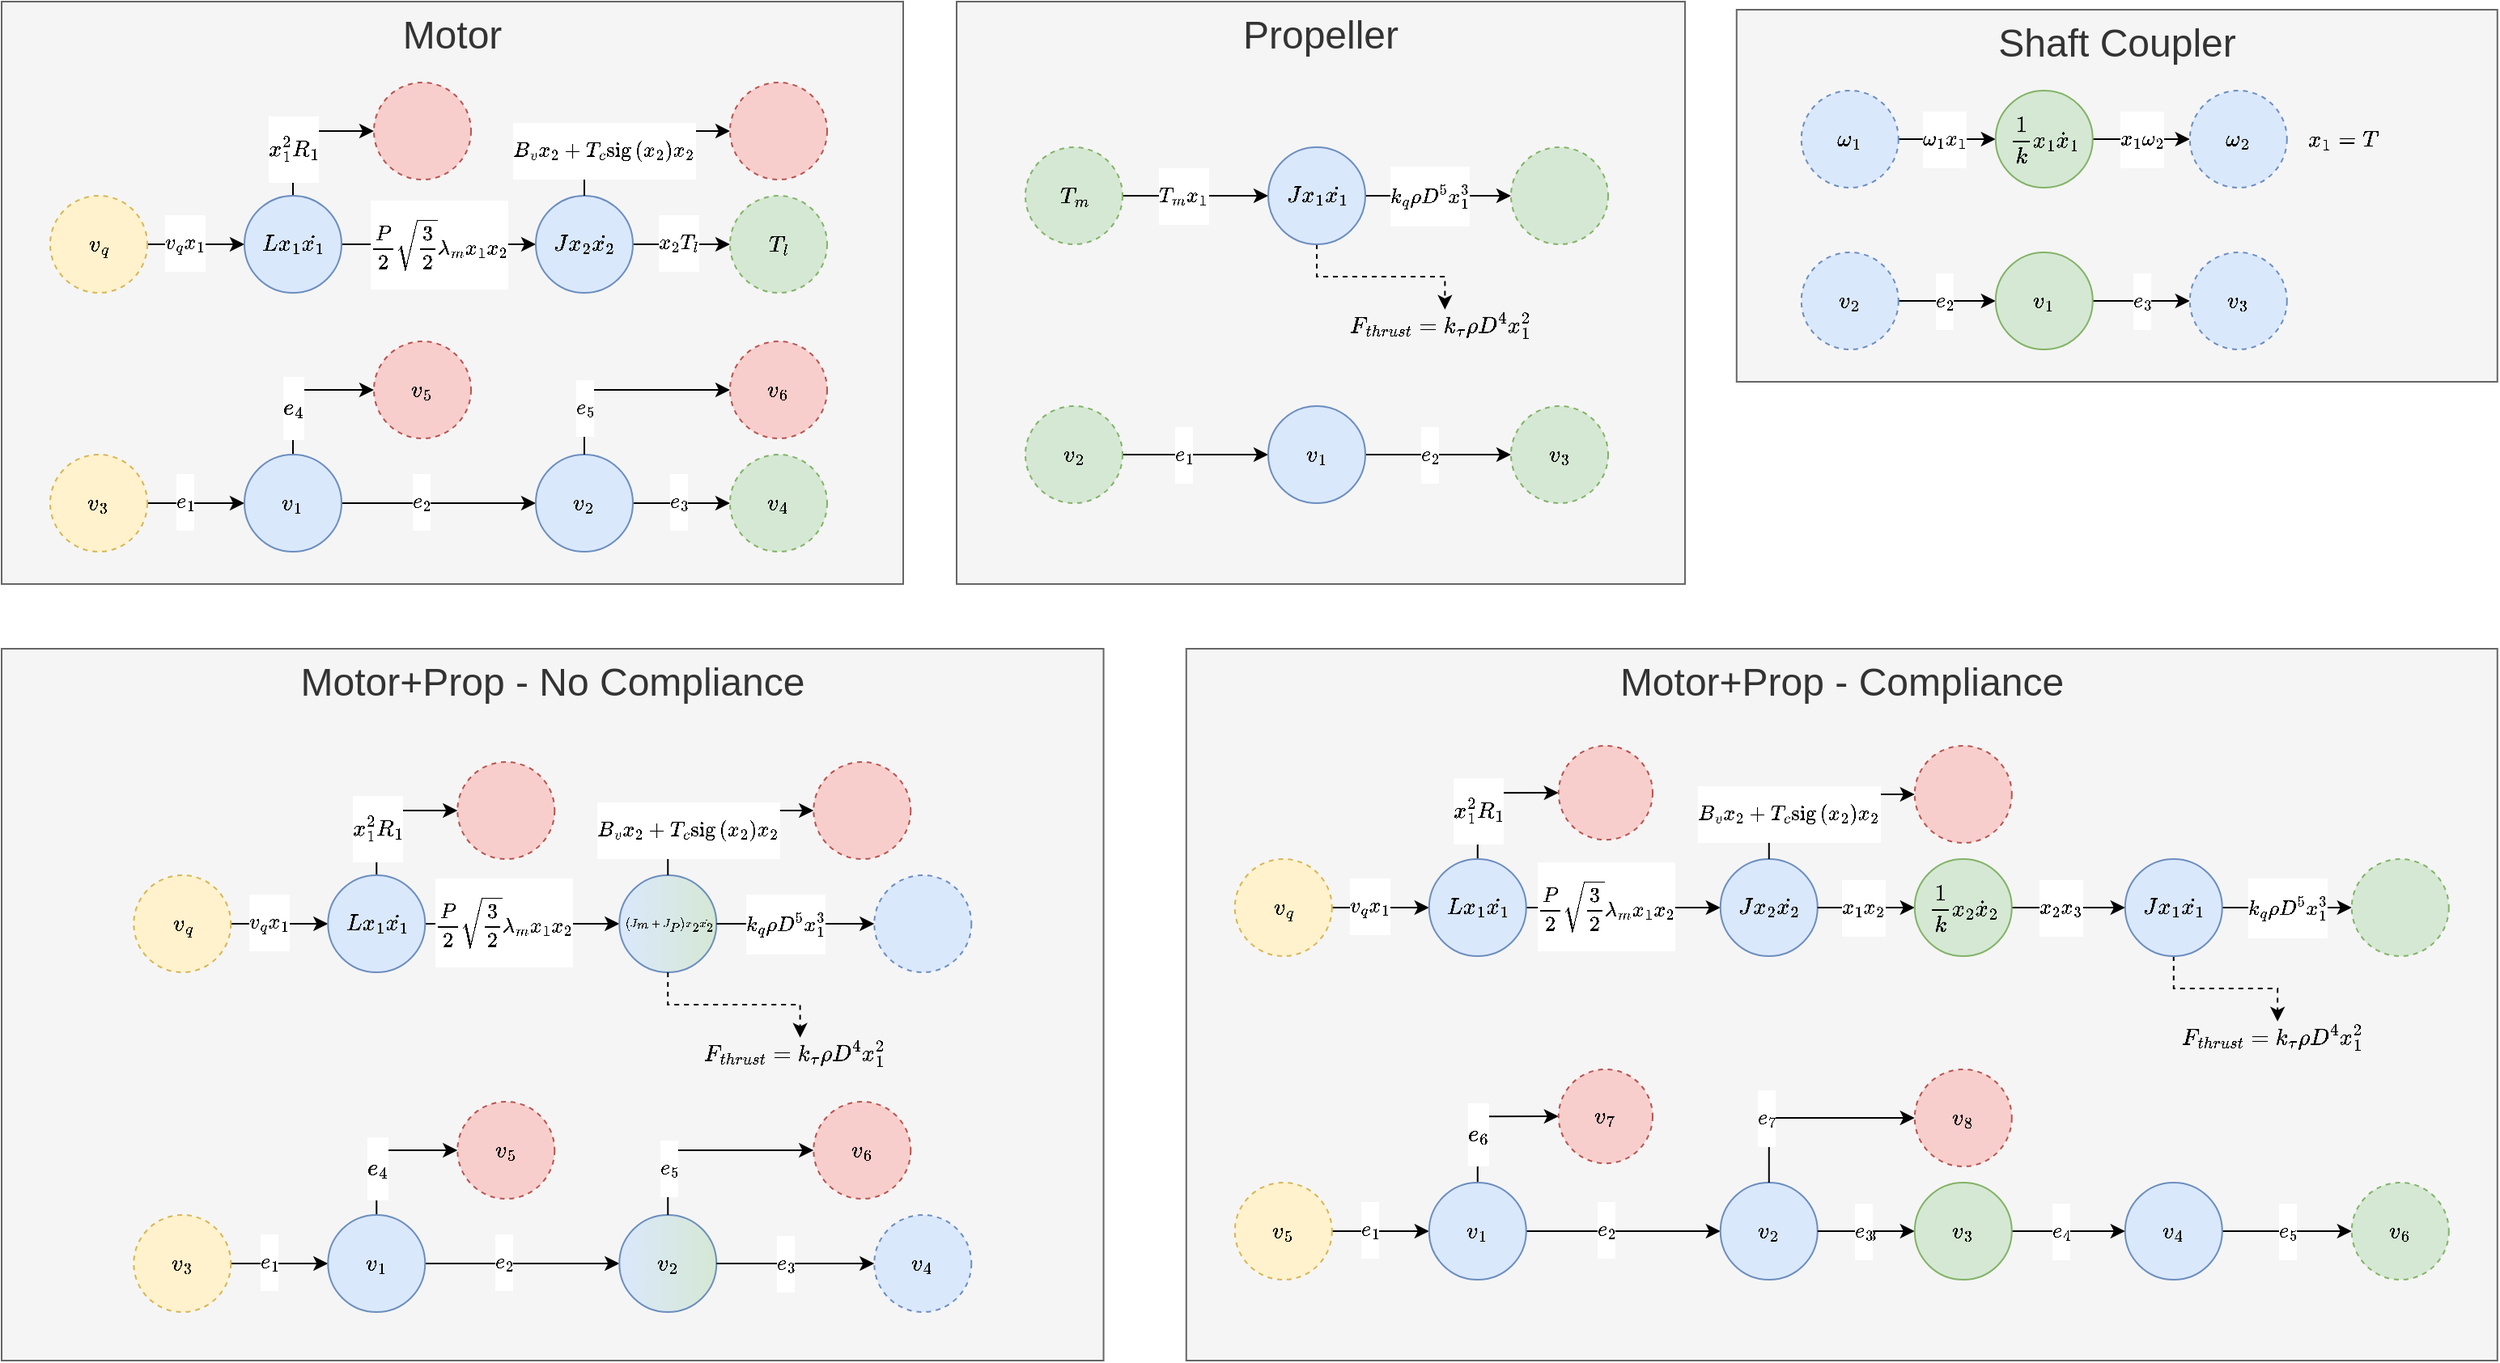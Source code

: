 <mxfile version="13.7.9" type="device"><diagram id="qkD1Uyv4oJS3TJNYdxAf" name="Page-1"><mxGraphModel dx="848" dy="696" grid="1" gridSize="10" guides="1" tooltips="1" connect="1" arrows="1" fold="1" page="1" pageScale="1" pageWidth="850" pageHeight="1100" math="1" shadow="0"><root><mxCell id="0"/><mxCell id="1" parent="0"/><mxCell id="jCihB9xkmoYxDNs4VM-m-74" value="&lt;font style=&quot;font-size: 24px&quot;&gt;Motor+Prop - No Compliance&lt;/font&gt;" style="rounded=0;whiteSpace=wrap;html=1;fontSize=6;fillColor=#f5f5f5;strokeColor=#666666;fontColor=#333333;labelPosition=center;verticalLabelPosition=middle;align=center;verticalAlign=top;" parent="1" vertex="1"><mxGeometry x="50" y="440" width="680.78" height="440" as="geometry"/></mxCell><mxCell id="jCihB9xkmoYxDNs4VM-m-71" value="&lt;font style=&quot;font-size: 24px&quot;&gt;Propeller&lt;/font&gt;" style="rounded=0;whiteSpace=wrap;html=1;fontSize=6;fillColor=#f5f5f5;strokeColor=#666666;fontColor=#333333;labelPosition=center;verticalLabelPosition=middle;align=center;verticalAlign=top;" parent="1" vertex="1"><mxGeometry x="640" y="40" width="450" height="360" as="geometry"/></mxCell><mxCell id="jCihB9xkmoYxDNs4VM-m-66" value="&lt;font style=&quot;font-size: 24px&quot;&gt;Motor&lt;/font&gt;" style="rounded=0;whiteSpace=wrap;html=1;fontSize=6;fillColor=#f5f5f5;strokeColor=#666666;fontColor=#333333;labelPosition=center;verticalLabelPosition=middle;align=center;verticalAlign=top;" parent="1" vertex="1"><mxGeometry x="50" y="40" width="557" height="360" as="geometry"/></mxCell><mxCell id="KrP2umfjc1I0FBW_F1Zc-14" style="edgeStyle=orthogonalEdgeStyle;rounded=0;orthogonalLoop=1;jettySize=auto;html=1;exitX=1;exitY=0.5;exitDx=0;exitDy=0;entryX=0;entryY=0.5;entryDx=0;entryDy=0;labelBackgroundColor=none;" parent="1" source="KrP2umfjc1I0FBW_F1Zc-1" target="KrP2umfjc1I0FBW_F1Zc-2" edge="1"><mxGeometry relative="1" as="geometry"/></mxCell><mxCell id="KrP2umfjc1I0FBW_F1Zc-20" value="$$v_qx_1$$" style="edgeLabel;html=1;align=center;verticalAlign=middle;resizable=0;points=[];" parent="KrP2umfjc1I0FBW_F1Zc-14" vertex="1" connectable="0"><mxGeometry x="-0.233" y="1" relative="1" as="geometry"><mxPoint as="offset"/></mxGeometry></mxCell><mxCell id="KrP2umfjc1I0FBW_F1Zc-1" value="$$v_q$$" style="ellipse;whiteSpace=wrap;html=1;aspect=fixed;dashed=1;fillColor=#fff2cc;strokeColor=#d6b656;" parent="1" vertex="1"><mxGeometry x="80" y="160" width="60" height="60" as="geometry"/></mxCell><mxCell id="KrP2umfjc1I0FBW_F1Zc-4" style="edgeStyle=orthogonalEdgeStyle;rounded=0;orthogonalLoop=1;jettySize=auto;html=1;exitX=0.5;exitY=0;exitDx=0;exitDy=0;entryX=0;entryY=0.5;entryDx=0;entryDy=0;labelPosition=center;verticalLabelPosition=middle;align=center;verticalAlign=middle;labelBackgroundColor=none;" parent="1" source="KrP2umfjc1I0FBW_F1Zc-2" target="KrP2umfjc1I0FBW_F1Zc-3" edge="1"><mxGeometry relative="1" as="geometry"/></mxCell><mxCell id="KrP2umfjc1I0FBW_F1Zc-5" value="&lt;span style=&quot;font-size: 12px ; background-color: rgb(248 , 249 , 250)&quot;&gt;$$x_1^2R_1$$&lt;/span&gt;" style="edgeLabel;html=1;align=center;verticalAlign=middle;resizable=0;points=[];" parent="KrP2umfjc1I0FBW_F1Zc-4" vertex="1" connectable="0"><mxGeometry x="-0.231" y="1" relative="1" as="geometry"><mxPoint x="1" y="5" as="offset"/></mxGeometry></mxCell><mxCell id="KrP2umfjc1I0FBW_F1Zc-15" style="edgeStyle=orthogonalEdgeStyle;rounded=0;orthogonalLoop=1;jettySize=auto;html=1;exitX=1;exitY=0.5;exitDx=0;exitDy=0;entryX=0;entryY=0.5;entryDx=0;entryDy=0;labelBackgroundColor=none;" parent="1" source="KrP2umfjc1I0FBW_F1Zc-2" target="KrP2umfjc1I0FBW_F1Zc-6" edge="1"><mxGeometry relative="1" as="geometry"/></mxCell><mxCell id="KrP2umfjc1I0FBW_F1Zc-21" value="$$\frac{P}{2}\sqrt{\frac{3}{2}}\lambda_mx_1x_2$$" style="edgeLabel;html=1;align=center;verticalAlign=middle;resizable=0;points=[];" parent="KrP2umfjc1I0FBW_F1Zc-15" vertex="1" connectable="0"><mxGeometry x="-0.195" y="1" relative="1" as="geometry"><mxPoint x="11.67" y="1" as="offset"/></mxGeometry></mxCell><mxCell id="KrP2umfjc1I0FBW_F1Zc-2" value="$$Lx_1\dot{x_1}$$" style="ellipse;whiteSpace=wrap;html=1;aspect=fixed;fillColor=#dae8fc;strokeColor=#6c8ebf;" parent="1" vertex="1"><mxGeometry x="200" y="160" width="60" height="60" as="geometry"/></mxCell><mxCell id="KrP2umfjc1I0FBW_F1Zc-3" value="" style="ellipse;whiteSpace=wrap;html=1;aspect=fixed;dashed=1;fillColor=#f8cecc;strokeColor=#b85450;" parent="1" vertex="1"><mxGeometry x="280" y="90" width="60" height="60" as="geometry"/></mxCell><mxCell id="_fSLWIzBRhAzMQqpj38E-3" style="edgeStyle=orthogonalEdgeStyle;rounded=0;orthogonalLoop=1;jettySize=auto;html=1;exitX=1;exitY=0.5;exitDx=0;exitDy=0;entryX=0;entryY=0.5;entryDx=0;entryDy=0;" parent="1" source="KrP2umfjc1I0FBW_F1Zc-6" target="_fSLWIzBRhAzMQqpj38E-2" edge="1"><mxGeometry relative="1" as="geometry"><Array as="points"><mxPoint x="490" y="190"/><mxPoint x="490" y="190"/></Array></mxGeometry></mxCell><mxCell id="_fSLWIzBRhAzMQqpj38E-5" value="$$x_2T_l$$" style="edgeLabel;html=1;align=center;verticalAlign=middle;resizable=0;points=[];" parent="_fSLWIzBRhAzMQqpj38E-3" vertex="1" connectable="0"><mxGeometry x="-0.063" y="1" relative="1" as="geometry"><mxPoint as="offset"/></mxGeometry></mxCell><mxCell id="KrP2umfjc1I0FBW_F1Zc-6" value="$$Jx_2\dot{x_2}$$" style="ellipse;whiteSpace=wrap;html=1;aspect=fixed;fillColor=#dae8fc;strokeColor=#6c8ebf;" parent="1" vertex="1"><mxGeometry x="380" y="160" width="60" height="60" as="geometry"/></mxCell><mxCell id="KrP2umfjc1I0FBW_F1Zc-11" style="edgeStyle=orthogonalEdgeStyle;rounded=0;orthogonalLoop=1;jettySize=auto;html=1;exitX=0.5;exitY=0;exitDx=0;exitDy=0;entryX=0;entryY=0.5;entryDx=0;entryDy=0;labelBackgroundColor=none;" parent="1" source="KrP2umfjc1I0FBW_F1Zc-6" target="KrP2umfjc1I0FBW_F1Zc-10" edge="1"><mxGeometry relative="1" as="geometry"><mxPoint x="710" y="160" as="sourcePoint"/></mxGeometry></mxCell><mxCell id="_fSLWIzBRhAzMQqpj38E-1" value="$$B_vx_2+T_c\text{sig}\left({x_2}\right)x_2$$" style="edgeLabel;html=1;align=center;verticalAlign=middle;resizable=0;points=[];" parent="KrP2umfjc1I0FBW_F1Zc-11" vertex="1" connectable="0"><mxGeometry x="-0.559" y="-12" relative="1" as="geometry"><mxPoint as="offset"/></mxGeometry></mxCell><mxCell id="KrP2umfjc1I0FBW_F1Zc-10" value="" style="ellipse;whiteSpace=wrap;html=1;aspect=fixed;dashed=1;fillColor=#f8cecc;strokeColor=#b85450;" parent="1" vertex="1"><mxGeometry x="500" y="90" width="60" height="60" as="geometry"/></mxCell><mxCell id="_fSLWIzBRhAzMQqpj38E-2" value="$$T_l$$" style="ellipse;whiteSpace=wrap;html=1;aspect=fixed;dashed=1;fillColor=#d5e8d4;strokeColor=#82b366;" parent="1" vertex="1"><mxGeometry x="500" y="160" width="60" height="60" as="geometry"/></mxCell><mxCell id="s9NbE0hBtev_F8HX36Qj-1" style="edgeStyle=orthogonalEdgeStyle;rounded=0;orthogonalLoop=1;jettySize=auto;html=1;exitX=1;exitY=0.5;exitDx=0;exitDy=0;entryX=0;entryY=0.5;entryDx=0;entryDy=0;labelBackgroundColor=none;" parent="1" source="s9NbE0hBtev_F8HX36Qj-3" target="s9NbE0hBtev_F8HX36Qj-8" edge="1"><mxGeometry relative="1" as="geometry"/></mxCell><mxCell id="s9NbE0hBtev_F8HX36Qj-2" value="$$e_1$$" style="edgeLabel;html=1;align=center;verticalAlign=middle;resizable=0;points=[];" parent="s9NbE0hBtev_F8HX36Qj-1" vertex="1" connectable="0"><mxGeometry x="-0.233" y="1" relative="1" as="geometry"><mxPoint as="offset"/></mxGeometry></mxCell><mxCell id="s9NbE0hBtev_F8HX36Qj-3" value="$$v_3$$" style="ellipse;whiteSpace=wrap;html=1;aspect=fixed;dashed=1;fillColor=#fff2cc;strokeColor=#d6b656;" parent="1" vertex="1"><mxGeometry x="80" y="320" width="60" height="60" as="geometry"/></mxCell><mxCell id="s9NbE0hBtev_F8HX36Qj-4" style="edgeStyle=orthogonalEdgeStyle;rounded=0;orthogonalLoop=1;jettySize=auto;html=1;exitX=0.5;exitY=0;exitDx=0;exitDy=0;entryX=0;entryY=0.5;entryDx=0;entryDy=0;labelPosition=center;verticalLabelPosition=middle;align=center;verticalAlign=middle;labelBackgroundColor=none;" parent="1" source="s9NbE0hBtev_F8HX36Qj-8" target="s9NbE0hBtev_F8HX36Qj-9" edge="1"><mxGeometry relative="1" as="geometry"/></mxCell><mxCell id="s9NbE0hBtev_F8HX36Qj-5" value="&lt;span style=&quot;font-size: 12px ; background-color: rgb(248 , 249 , 250)&quot;&gt;$$e_4$$&lt;/span&gt;" style="edgeLabel;html=1;align=center;verticalAlign=middle;resizable=0;points=[];" parent="s9NbE0hBtev_F8HX36Qj-4" vertex="1" connectable="0"><mxGeometry x="-0.231" y="1" relative="1" as="geometry"><mxPoint x="1" y="5" as="offset"/></mxGeometry></mxCell><mxCell id="s9NbE0hBtev_F8HX36Qj-6" style="edgeStyle=orthogonalEdgeStyle;rounded=0;orthogonalLoop=1;jettySize=auto;html=1;exitX=1;exitY=0.5;exitDx=0;exitDy=0;entryX=0;entryY=0.5;entryDx=0;entryDy=0;labelBackgroundColor=none;" parent="1" source="s9NbE0hBtev_F8HX36Qj-8" target="s9NbE0hBtev_F8HX36Qj-12" edge="1"><mxGeometry relative="1" as="geometry"/></mxCell><mxCell id="s9NbE0hBtev_F8HX36Qj-7" value="$$e_2$$" style="edgeLabel;html=1;align=center;verticalAlign=middle;resizable=0;points=[];" parent="s9NbE0hBtev_F8HX36Qj-6" vertex="1" connectable="0"><mxGeometry x="-0.195" y="1" relative="1" as="geometry"><mxPoint as="offset"/></mxGeometry></mxCell><mxCell id="s9NbE0hBtev_F8HX36Qj-8" value="$$v_1$$" style="ellipse;whiteSpace=wrap;html=1;aspect=fixed;fillColor=#dae8fc;strokeColor=#6c8ebf;" parent="1" vertex="1"><mxGeometry x="200" y="320" width="60" height="60" as="geometry"/></mxCell><mxCell id="s9NbE0hBtev_F8HX36Qj-9" value="$$v_5$$" style="ellipse;whiteSpace=wrap;html=1;aspect=fixed;dashed=1;fillColor=#f8cecc;strokeColor=#b85450;" parent="1" vertex="1"><mxGeometry x="280" y="250" width="60" height="60" as="geometry"/></mxCell><mxCell id="s9NbE0hBtev_F8HX36Qj-10" style="edgeStyle=orthogonalEdgeStyle;rounded=0;orthogonalLoop=1;jettySize=auto;html=1;exitX=1;exitY=0.5;exitDx=0;exitDy=0;entryX=0;entryY=0.5;entryDx=0;entryDy=0;" parent="1" source="s9NbE0hBtev_F8HX36Qj-12" target="s9NbE0hBtev_F8HX36Qj-16" edge="1"><mxGeometry relative="1" as="geometry"><Array as="points"><mxPoint x="490" y="350"/><mxPoint x="490" y="350"/></Array></mxGeometry></mxCell><mxCell id="s9NbE0hBtev_F8HX36Qj-11" value="$$e_3$$" style="edgeLabel;html=1;align=center;verticalAlign=middle;resizable=0;points=[];" parent="s9NbE0hBtev_F8HX36Qj-10" vertex="1" connectable="0"><mxGeometry x="-0.063" y="1" relative="1" as="geometry"><mxPoint as="offset"/></mxGeometry></mxCell><mxCell id="s9NbE0hBtev_F8HX36Qj-12" value="$$v_2$$" style="ellipse;whiteSpace=wrap;html=1;aspect=fixed;fillColor=#dae8fc;strokeColor=#6c8ebf;" parent="1" vertex="1"><mxGeometry x="380" y="320" width="60" height="60" as="geometry"/></mxCell><mxCell id="s9NbE0hBtev_F8HX36Qj-13" style="edgeStyle=orthogonalEdgeStyle;rounded=0;orthogonalLoop=1;jettySize=auto;html=1;exitX=0.5;exitY=0;exitDx=0;exitDy=0;entryX=0;entryY=0.5;entryDx=0;entryDy=0;labelBackgroundColor=none;" parent="1" source="s9NbE0hBtev_F8HX36Qj-12" target="s9NbE0hBtev_F8HX36Qj-15" edge="1"><mxGeometry relative="1" as="geometry"><mxPoint x="710" y="320" as="sourcePoint"/></mxGeometry></mxCell><mxCell id="s9NbE0hBtev_F8HX36Qj-14" value="$$e_5$$" style="edgeLabel;html=1;align=center;verticalAlign=middle;resizable=0;points=[];" parent="s9NbE0hBtev_F8HX36Qj-13" vertex="1" connectable="0"><mxGeometry x="-0.559" y="-12" relative="1" as="geometry"><mxPoint x="-12" y="-1" as="offset"/></mxGeometry></mxCell><mxCell id="s9NbE0hBtev_F8HX36Qj-15" value="$$v_6$$" style="ellipse;whiteSpace=wrap;html=1;aspect=fixed;dashed=1;fillColor=#f8cecc;strokeColor=#b85450;" parent="1" vertex="1"><mxGeometry x="500" y="250" width="60" height="60" as="geometry"/></mxCell><mxCell id="s9NbE0hBtev_F8HX36Qj-16" value="$$v_4$$" style="ellipse;whiteSpace=wrap;html=1;aspect=fixed;dashed=1;fillColor=#d5e8d4;strokeColor=#82b366;" parent="1" vertex="1"><mxGeometry x="500" y="320" width="60" height="60" as="geometry"/></mxCell><mxCell id="jCihB9xkmoYxDNs4VM-m-1" style="edgeStyle=orthogonalEdgeStyle;rounded=0;orthogonalLoop=1;jettySize=auto;html=1;exitX=1;exitY=0.5;exitDx=0;exitDy=0;entryX=0;entryY=0.5;entryDx=0;entryDy=0;labelBackgroundColor=none;" parent="1" source="jCihB9xkmoYxDNs4VM-m-3" target="jCihB9xkmoYxDNs4VM-m-7" edge="1"><mxGeometry relative="1" as="geometry"/></mxCell><mxCell id="jCihB9xkmoYxDNs4VM-m-2" value="$$T_mx_1$$" style="edgeLabel;html=1;align=center;verticalAlign=middle;resizable=0;points=[];" parent="jCihB9xkmoYxDNs4VM-m-1" vertex="1" connectable="0"><mxGeometry x="-0.233" y="1" relative="1" as="geometry"><mxPoint x="3.1" y="1" as="offset"/></mxGeometry></mxCell><mxCell id="jCihB9xkmoYxDNs4VM-m-3" value="$$T_m$$" style="ellipse;whiteSpace=wrap;html=1;aspect=fixed;dashed=1;fillColor=#d5e8d4;strokeColor=#82b366;" parent="1" vertex="1"><mxGeometry x="682.5" y="130" width="60" height="60" as="geometry"/></mxCell><mxCell id="jCihB9xkmoYxDNs4VM-m-4" style="edgeStyle=orthogonalEdgeStyle;rounded=0;orthogonalLoop=1;jettySize=auto;html=1;exitX=1;exitY=0.5;exitDx=0;exitDy=0;entryX=0;entryY=0.5;entryDx=0;entryDy=0;labelBackgroundColor=none;" parent="1" source="jCihB9xkmoYxDNs4VM-m-7" target="jCihB9xkmoYxDNs4VM-m-8" edge="1"><mxGeometry relative="1" as="geometry"><mxPoint x="982.5" y="160" as="targetPoint"/></mxGeometry></mxCell><mxCell id="jCihB9xkmoYxDNs4VM-m-5" value="$$k_q \rho D^5 x_{1}^3$$" style="edgeLabel;html=1;align=center;verticalAlign=middle;resizable=0;points=[];" parent="jCihB9xkmoYxDNs4VM-m-4" vertex="1" connectable="0"><mxGeometry x="-0.195" y="1" relative="1" as="geometry"><mxPoint x="3.45" y="1" as="offset"/></mxGeometry></mxCell><mxCell id="jCihB9xkmoYxDNs4VM-m-6" style="edgeStyle=orthogonalEdgeStyle;rounded=0;orthogonalLoop=1;jettySize=auto;html=1;exitX=0.5;exitY=1;exitDx=0;exitDy=0;entryX=0.519;entryY=0.019;entryDx=0;entryDy=0;entryPerimeter=0;dashed=1;" parent="1" source="jCihB9xkmoYxDNs4VM-m-7" target="jCihB9xkmoYxDNs4VM-m-9" edge="1"><mxGeometry relative="1" as="geometry"/></mxCell><mxCell id="jCihB9xkmoYxDNs4VM-m-7" value="$$Jx_1\dot{x_1}$$" style="ellipse;whiteSpace=wrap;html=1;aspect=fixed;fillColor=#dae8fc;strokeColor=#6c8ebf;" parent="1" vertex="1"><mxGeometry x="832.5" y="130" width="60" height="60" as="geometry"/></mxCell><mxCell id="jCihB9xkmoYxDNs4VM-m-8" value="" style="ellipse;whiteSpace=wrap;html=1;aspect=fixed;dashed=1;fillColor=#d5e8d4;strokeColor=#82b366;" parent="1" vertex="1"><mxGeometry x="982.5" y="130" width="60" height="60" as="geometry"/></mxCell><mxCell id="jCihB9xkmoYxDNs4VM-m-9" value="$$F_{thrust} = k_\tau \rho D^4 x_1^2$$" style="text;html=1;align=center;verticalAlign=middle;resizable=0;points=[];autosize=1;" parent="1" vertex="1"><mxGeometry x="827.5" y="230" width="220" height="20" as="geometry"/></mxCell><mxCell id="jCihB9xkmoYxDNs4VM-m-10" style="edgeStyle=orthogonalEdgeStyle;rounded=0;orthogonalLoop=1;jettySize=auto;html=1;exitX=1;exitY=0.5;exitDx=0;exitDy=0;entryX=0;entryY=0.5;entryDx=0;entryDy=0;labelBackgroundColor=none;" parent="1" source="jCihB9xkmoYxDNs4VM-m-12" target="jCihB9xkmoYxDNs4VM-m-15" edge="1"><mxGeometry relative="1" as="geometry"/></mxCell><mxCell id="jCihB9xkmoYxDNs4VM-m-11" value="$$e_1$$" style="edgeLabel;html=1;align=center;verticalAlign=middle;resizable=0;points=[];" parent="jCihB9xkmoYxDNs4VM-m-10" vertex="1" connectable="0"><mxGeometry x="-0.233" y="1" relative="1" as="geometry"><mxPoint x="3.1" y="1" as="offset"/></mxGeometry></mxCell><mxCell id="jCihB9xkmoYxDNs4VM-m-12" value="$$v_2$$" style="ellipse;whiteSpace=wrap;html=1;aspect=fixed;dashed=1;fillColor=#d5e8d4;strokeColor=#82b366;" parent="1" vertex="1"><mxGeometry x="682.5" y="290" width="60" height="60" as="geometry"/></mxCell><mxCell id="jCihB9xkmoYxDNs4VM-m-13" style="edgeStyle=orthogonalEdgeStyle;rounded=0;orthogonalLoop=1;jettySize=auto;html=1;exitX=1;exitY=0.5;exitDx=0;exitDy=0;entryX=0;entryY=0.5;entryDx=0;entryDy=0;labelBackgroundColor=none;" parent="1" source="jCihB9xkmoYxDNs4VM-m-15" target="jCihB9xkmoYxDNs4VM-m-16" edge="1"><mxGeometry relative="1" as="geometry"><mxPoint x="982.5" y="320" as="targetPoint"/></mxGeometry></mxCell><mxCell id="jCihB9xkmoYxDNs4VM-m-14" value="$$e_2$$" style="edgeLabel;html=1;align=center;verticalAlign=middle;resizable=0;points=[];" parent="jCihB9xkmoYxDNs4VM-m-13" vertex="1" connectable="0"><mxGeometry x="-0.195" y="1" relative="1" as="geometry"><mxPoint x="3.45" y="1" as="offset"/></mxGeometry></mxCell><mxCell id="jCihB9xkmoYxDNs4VM-m-15" value="$$v_1$$" style="ellipse;whiteSpace=wrap;html=1;aspect=fixed;fillColor=#dae8fc;strokeColor=#6c8ebf;" parent="1" vertex="1"><mxGeometry x="832.5" y="290" width="60" height="60" as="geometry"/></mxCell><mxCell id="jCihB9xkmoYxDNs4VM-m-16" value="$$v_3$$" style="ellipse;whiteSpace=wrap;html=1;aspect=fixed;dashed=1;fillColor=#d5e8d4;strokeColor=#82b366;" parent="1" vertex="1"><mxGeometry x="982.5" y="290" width="60" height="60" as="geometry"/></mxCell><mxCell id="jCihB9xkmoYxDNs4VM-m-17" style="edgeStyle=orthogonalEdgeStyle;rounded=0;orthogonalLoop=1;jettySize=auto;html=1;exitX=1;exitY=0.5;exitDx=0;exitDy=0;entryX=0;entryY=0.5;entryDx=0;entryDy=0;labelBackgroundColor=none;" parent="1" source="jCihB9xkmoYxDNs4VM-m-19" target="jCihB9xkmoYxDNs4VM-m-24" edge="1"><mxGeometry relative="1" as="geometry"/></mxCell><mxCell id="jCihB9xkmoYxDNs4VM-m-18" value="$$v_qx_1$$" style="edgeLabel;html=1;align=center;verticalAlign=middle;resizable=0;points=[];" parent="jCihB9xkmoYxDNs4VM-m-17" vertex="1" connectable="0"><mxGeometry x="-0.233" y="1" relative="1" as="geometry"><mxPoint as="offset"/></mxGeometry></mxCell><mxCell id="jCihB9xkmoYxDNs4VM-m-19" value="$$v_q$$" style="ellipse;whiteSpace=wrap;html=1;aspect=fixed;dashed=1;fillColor=#fff2cc;strokeColor=#d6b656;" parent="1" vertex="1"><mxGeometry x="131.64" y="580" width="60" height="60" as="geometry"/></mxCell><mxCell id="jCihB9xkmoYxDNs4VM-m-20" style="edgeStyle=orthogonalEdgeStyle;rounded=0;orthogonalLoop=1;jettySize=auto;html=1;exitX=0.5;exitY=0;exitDx=0;exitDy=0;entryX=0;entryY=0.5;entryDx=0;entryDy=0;labelPosition=center;verticalLabelPosition=middle;align=center;verticalAlign=middle;labelBackgroundColor=none;" parent="1" source="jCihB9xkmoYxDNs4VM-m-24" target="jCihB9xkmoYxDNs4VM-m-25" edge="1"><mxGeometry relative="1" as="geometry"/></mxCell><mxCell id="jCihB9xkmoYxDNs4VM-m-21" value="&lt;span style=&quot;font-size: 12px ; background-color: rgb(248 , 249 , 250)&quot;&gt;$$x_1^2R_1$$&lt;/span&gt;" style="edgeLabel;html=1;align=center;verticalAlign=middle;resizable=0;points=[];" parent="jCihB9xkmoYxDNs4VM-m-20" vertex="1" connectable="0"><mxGeometry x="-0.231" y="1" relative="1" as="geometry"><mxPoint x="1" y="5" as="offset"/></mxGeometry></mxCell><mxCell id="jCihB9xkmoYxDNs4VM-m-22" style="edgeStyle=orthogonalEdgeStyle;rounded=0;orthogonalLoop=1;jettySize=auto;html=1;exitX=1;exitY=0.5;exitDx=0;exitDy=0;entryX=0;entryY=0.5;entryDx=0;entryDy=0;labelBackgroundColor=none;" parent="1" source="jCihB9xkmoYxDNs4VM-m-24" target="jCihB9xkmoYxDNs4VM-m-28" edge="1"><mxGeometry relative="1" as="geometry"/></mxCell><mxCell id="jCihB9xkmoYxDNs4VM-m-23" value="$$\frac{P}{2}\sqrt{\frac{3}{2}}\lambda_mx_1x_2$$" style="edgeLabel;html=1;align=center;verticalAlign=middle;resizable=0;points=[];" parent="jCihB9xkmoYxDNs4VM-m-22" vertex="1" connectable="0"><mxGeometry x="-0.195" y="1" relative="1" as="geometry"><mxPoint as="offset"/></mxGeometry></mxCell><mxCell id="jCihB9xkmoYxDNs4VM-m-24" value="$$Lx_1\dot{x_1}$$" style="ellipse;whiteSpace=wrap;html=1;aspect=fixed;fillColor=#dae8fc;strokeColor=#6c8ebf;" parent="1" vertex="1"><mxGeometry x="251.64" y="580" width="60" height="60" as="geometry"/></mxCell><mxCell id="jCihB9xkmoYxDNs4VM-m-25" value="" style="ellipse;whiteSpace=wrap;html=1;aspect=fixed;dashed=1;fillColor=#f8cecc;strokeColor=#b85450;" parent="1" vertex="1"><mxGeometry x="331.64" y="510" width="60" height="60" as="geometry"/></mxCell><mxCell id="jCihB9xkmoYxDNs4VM-m-28" value="$$\left(J_m+J_P\right)x_2\dot{x_2}$$" style="ellipse;whiteSpace=wrap;html=1;aspect=fixed;fillColor=#dae8fc;strokeColor=#6c8ebf;fontSize=6;gradientDirection=east;gradientColor=#D5E8D4;" parent="1" vertex="1"><mxGeometry x="431.64" y="580" width="60" height="60" as="geometry"/></mxCell><mxCell id="jCihB9xkmoYxDNs4VM-m-29" style="edgeStyle=orthogonalEdgeStyle;rounded=0;orthogonalLoop=1;jettySize=auto;html=1;exitX=0.5;exitY=0;exitDx=0;exitDy=0;entryX=0;entryY=0.5;entryDx=0;entryDy=0;labelBackgroundColor=none;" parent="1" source="jCihB9xkmoYxDNs4VM-m-28" target="jCihB9xkmoYxDNs4VM-m-31" edge="1"><mxGeometry relative="1" as="geometry"><mxPoint x="761.64" y="580" as="sourcePoint"/></mxGeometry></mxCell><mxCell id="jCihB9xkmoYxDNs4VM-m-30" value="$$B_vx_2+T_c\text{sig}\left({x_2}\right)x_2$$" style="edgeLabel;html=1;align=center;verticalAlign=middle;resizable=0;points=[];" parent="jCihB9xkmoYxDNs4VM-m-29" vertex="1" connectable="0"><mxGeometry x="-0.559" y="-12" relative="1" as="geometry"><mxPoint as="offset"/></mxGeometry></mxCell><mxCell id="jCihB9xkmoYxDNs4VM-m-31" value="" style="ellipse;whiteSpace=wrap;html=1;aspect=fixed;dashed=1;fillColor=#f8cecc;strokeColor=#b85450;" parent="1" vertex="1"><mxGeometry x="551.64" y="510" width="60" height="60" as="geometry"/></mxCell><mxCell id="jCihB9xkmoYxDNs4VM-m-33" style="edgeStyle=orthogonalEdgeStyle;rounded=0;orthogonalLoop=1;jettySize=auto;html=1;exitX=1;exitY=0.5;exitDx=0;exitDy=0;entryX=0;entryY=0.5;entryDx=0;entryDy=0;labelBackgroundColor=none;" parent="1" source="jCihB9xkmoYxDNs4VM-m-35" target="jCihB9xkmoYxDNs4VM-m-40" edge="1"><mxGeometry relative="1" as="geometry"/></mxCell><mxCell id="jCihB9xkmoYxDNs4VM-m-34" value="$$e_1$$" style="edgeLabel;html=1;align=center;verticalAlign=middle;resizable=0;points=[];" parent="jCihB9xkmoYxDNs4VM-m-33" vertex="1" connectable="0"><mxGeometry x="-0.233" y="1" relative="1" as="geometry"><mxPoint as="offset"/></mxGeometry></mxCell><mxCell id="jCihB9xkmoYxDNs4VM-m-35" value="$$v_3$$" style="ellipse;whiteSpace=wrap;html=1;aspect=fixed;dashed=1;fillColor=#fff2cc;strokeColor=#d6b656;" parent="1" vertex="1"><mxGeometry x="131.64" y="790" width="60" height="60" as="geometry"/></mxCell><mxCell id="jCihB9xkmoYxDNs4VM-m-36" style="edgeStyle=orthogonalEdgeStyle;rounded=0;orthogonalLoop=1;jettySize=auto;html=1;exitX=0.5;exitY=0;exitDx=0;exitDy=0;entryX=0;entryY=0.5;entryDx=0;entryDy=0;labelPosition=center;verticalLabelPosition=middle;align=center;verticalAlign=middle;labelBackgroundColor=none;" parent="1" source="jCihB9xkmoYxDNs4VM-m-40" target="jCihB9xkmoYxDNs4VM-m-41" edge="1"><mxGeometry relative="1" as="geometry"/></mxCell><mxCell id="jCihB9xkmoYxDNs4VM-m-37" value="&lt;span style=&quot;font-size: 12px ; background-color: rgb(248 , 249 , 250)&quot;&gt;$$e_4$$&lt;/span&gt;" style="edgeLabel;html=1;align=center;verticalAlign=middle;resizable=0;points=[];" parent="jCihB9xkmoYxDNs4VM-m-36" vertex="1" connectable="0"><mxGeometry x="-0.231" y="1" relative="1" as="geometry"><mxPoint x="1" y="5" as="offset"/></mxGeometry></mxCell><mxCell id="jCihB9xkmoYxDNs4VM-m-38" style="edgeStyle=orthogonalEdgeStyle;rounded=0;orthogonalLoop=1;jettySize=auto;html=1;exitX=1;exitY=0.5;exitDx=0;exitDy=0;entryX=0;entryY=0.5;entryDx=0;entryDy=0;labelBackgroundColor=none;" parent="1" source="jCihB9xkmoYxDNs4VM-m-40" target="jCihB9xkmoYxDNs4VM-m-44" edge="1"><mxGeometry relative="1" as="geometry"/></mxCell><mxCell id="jCihB9xkmoYxDNs4VM-m-39" value="$$e_2$$" style="edgeLabel;html=1;align=center;verticalAlign=middle;resizable=0;points=[];" parent="jCihB9xkmoYxDNs4VM-m-38" vertex="1" connectable="0"><mxGeometry x="-0.195" y="1" relative="1" as="geometry"><mxPoint as="offset"/></mxGeometry></mxCell><mxCell id="jCihB9xkmoYxDNs4VM-m-40" value="$$v_1$$" style="ellipse;whiteSpace=wrap;html=1;aspect=fixed;fillColor=#dae8fc;strokeColor=#6c8ebf;" parent="1" vertex="1"><mxGeometry x="251.64" y="790" width="60" height="60" as="geometry"/></mxCell><mxCell id="jCihB9xkmoYxDNs4VM-m-41" value="$$v_5$$" style="ellipse;whiteSpace=wrap;html=1;aspect=fixed;dashed=1;fillColor=#f8cecc;strokeColor=#b85450;" parent="1" vertex="1"><mxGeometry x="331.64" y="720" width="60" height="60" as="geometry"/></mxCell><mxCell id="jCihB9xkmoYxDNs4VM-m-44" value="$$v_2$$" style="ellipse;whiteSpace=wrap;html=1;aspect=fixed;fillColor=#dae8fc;strokeColor=#6c8ebf;gradientColor=#D5E8D4;gradientDirection=east;" parent="1" vertex="1"><mxGeometry x="431.64" y="790" width="60" height="60" as="geometry"/></mxCell><mxCell id="jCihB9xkmoYxDNs4VM-m-45" style="edgeStyle=orthogonalEdgeStyle;rounded=0;orthogonalLoop=1;jettySize=auto;html=1;exitX=0.5;exitY=0;exitDx=0;exitDy=0;entryX=0;entryY=0.5;entryDx=0;entryDy=0;labelBackgroundColor=none;" parent="1" source="jCihB9xkmoYxDNs4VM-m-44" target="jCihB9xkmoYxDNs4VM-m-47" edge="1"><mxGeometry relative="1" as="geometry"><mxPoint x="761.64" y="790" as="sourcePoint"/></mxGeometry></mxCell><mxCell id="jCihB9xkmoYxDNs4VM-m-46" value="$$e_5$$" style="edgeLabel;html=1;align=center;verticalAlign=middle;resizable=0;points=[];" parent="jCihB9xkmoYxDNs4VM-m-45" vertex="1" connectable="0"><mxGeometry x="-0.559" y="-12" relative="1" as="geometry"><mxPoint x="-12" y="-1" as="offset"/></mxGeometry></mxCell><mxCell id="jCihB9xkmoYxDNs4VM-m-47" value="$$v_6$$" style="ellipse;whiteSpace=wrap;html=1;aspect=fixed;dashed=1;fillColor=#f8cecc;strokeColor=#b85450;" parent="1" vertex="1"><mxGeometry x="551.64" y="720" width="60" height="60" as="geometry"/></mxCell><mxCell id="jCihB9xkmoYxDNs4VM-m-52" style="edgeStyle=orthogonalEdgeStyle;rounded=0;orthogonalLoop=1;jettySize=auto;html=1;exitX=1;exitY=0.5;exitDx=0;exitDy=0;entryX=0;entryY=0.5;entryDx=0;entryDy=0;labelBackgroundColor=none;" parent="1" source="jCihB9xkmoYxDNs4VM-m-28" target="jCihB9xkmoYxDNs4VM-m-56" edge="1"><mxGeometry relative="1" as="geometry"><mxPoint x="589.14" y="610" as="targetPoint"/><mxPoint x="499.14" y="610" as="sourcePoint"/></mxGeometry></mxCell><mxCell id="jCihB9xkmoYxDNs4VM-m-53" value="$$k_q \rho D^5 x_{1}^3$$" style="edgeLabel;html=1;align=center;verticalAlign=middle;resizable=0;points=[];" parent="jCihB9xkmoYxDNs4VM-m-52" vertex="1" connectable="0"><mxGeometry x="-0.195" y="1" relative="1" as="geometry"><mxPoint x="3.45" y="1" as="offset"/></mxGeometry></mxCell><mxCell id="jCihB9xkmoYxDNs4VM-m-54" style="edgeStyle=orthogonalEdgeStyle;rounded=0;orthogonalLoop=1;jettySize=auto;html=1;exitX=0.5;exitY=1;exitDx=0;exitDy=0;entryX=0.519;entryY=0.019;entryDx=0;entryDy=0;entryPerimeter=0;dashed=1;" parent="1" source="jCihB9xkmoYxDNs4VM-m-28" target="jCihB9xkmoYxDNs4VM-m-57" edge="1"><mxGeometry relative="1" as="geometry"><mxPoint x="464.14" y="640" as="sourcePoint"/></mxGeometry></mxCell><mxCell id="jCihB9xkmoYxDNs4VM-m-56" value="" style="ellipse;whiteSpace=wrap;html=1;aspect=fixed;dashed=1;fillColor=#dae8fc;strokeColor=#6c8ebf;" parent="1" vertex="1"><mxGeometry x="589.14" y="580" width="60" height="60" as="geometry"/></mxCell><mxCell id="jCihB9xkmoYxDNs4VM-m-57" value="$$F_{thrust} = k_\tau \rho D^4 x_1^2$$" style="text;html=1;align=center;verticalAlign=middle;resizable=0;points=[];autosize=1;" parent="1" vertex="1"><mxGeometry x="429.14" y="680" width="220" height="20" as="geometry"/></mxCell><mxCell id="jCihB9xkmoYxDNs4VM-m-61" style="edgeStyle=orthogonalEdgeStyle;rounded=0;orthogonalLoop=1;jettySize=auto;html=1;exitX=1;exitY=0.5;exitDx=0;exitDy=0;entryX=0;entryY=0.5;entryDx=0;entryDy=0;labelBackgroundColor=none;" parent="1" source="jCihB9xkmoYxDNs4VM-m-44" target="jCihB9xkmoYxDNs4VM-m-64" edge="1"><mxGeometry relative="1" as="geometry"><mxPoint x="589.14" y="820" as="targetPoint"/><mxPoint x="499.14" y="820" as="sourcePoint"/></mxGeometry></mxCell><mxCell id="jCihB9xkmoYxDNs4VM-m-62" value="$$e_3$$" style="edgeLabel;html=1;align=center;verticalAlign=middle;resizable=0;points=[];" parent="jCihB9xkmoYxDNs4VM-m-61" vertex="1" connectable="0"><mxGeometry x="-0.195" y="1" relative="1" as="geometry"><mxPoint x="3.45" y="1" as="offset"/></mxGeometry></mxCell><mxCell id="jCihB9xkmoYxDNs4VM-m-64" value="$$v_4$$" style="ellipse;whiteSpace=wrap;html=1;aspect=fixed;dashed=1;fillColor=#dae8fc;strokeColor=#6c8ebf;" parent="1" vertex="1"><mxGeometry x="589.14" y="790" width="60" height="60" as="geometry"/></mxCell><mxCell id="jCihB9xkmoYxDNs4VM-m-75" value="&lt;font style=&quot;font-size: 24px&quot;&gt;Motor+Prop - Compliance&lt;/font&gt;" style="rounded=0;whiteSpace=wrap;html=1;fontSize=6;fillColor=#f5f5f5;strokeColor=#666666;fontColor=#333333;labelPosition=center;verticalLabelPosition=middle;align=center;verticalAlign=top;" parent="1" vertex="1"><mxGeometry x="781.89" y="440" width="810" height="440" as="geometry"/></mxCell><mxCell id="MubJ6Vix4ussthIc60I2-1" value="&lt;font style=&quot;font-size: 24px&quot;&gt;Shaft Coupler&lt;/font&gt;" style="rounded=0;whiteSpace=wrap;html=1;fillColor=#f5f5f5;strokeColor=#666666;fontColor=#333333;verticalAlign=top;" vertex="1" parent="1"><mxGeometry x="1121.89" y="45" width="470" height="230" as="geometry"/></mxCell><mxCell id="MubJ6Vix4ussthIc60I2-5" style="edgeStyle=orthogonalEdgeStyle;rounded=0;orthogonalLoop=1;jettySize=auto;html=1;exitX=1;exitY=0.5;exitDx=0;exitDy=0;entryX=0;entryY=0.5;entryDx=0;entryDy=0;labelBackgroundColor=none;" edge="1" parent="1" source="MubJ6Vix4ussthIc60I2-7" target="MubJ6Vix4ussthIc60I2-10"><mxGeometry relative="1" as="geometry"><mxPoint x="1341.89" y="125" as="targetPoint"/></mxGeometry></mxCell><mxCell id="MubJ6Vix4ussthIc60I2-6" value="$$\omega_1x_1$$" style="edgeLabel;html=1;align=center;verticalAlign=middle;resizable=0;points=[];" vertex="1" connectable="0" parent="MubJ6Vix4ussthIc60I2-5"><mxGeometry x="-0.195" y="1" relative="1" as="geometry"><mxPoint x="3.45" y="1" as="offset"/></mxGeometry></mxCell><mxCell id="MubJ6Vix4ussthIc60I2-7" value="$$\omega_1$$" style="ellipse;whiteSpace=wrap;html=1;aspect=fixed;fillColor=#dae8fc;strokeColor=#6c8ebf;dashed=1;" vertex="1" parent="1"><mxGeometry x="1161.89" y="95" width="60" height="60" as="geometry"/></mxCell><mxCell id="MubJ6Vix4ussthIc60I2-8" style="edgeStyle=orthogonalEdgeStyle;rounded=0;orthogonalLoop=1;jettySize=auto;html=1;exitX=1;exitY=0.5;exitDx=0;exitDy=0;entryX=0;entryY=0.5;entryDx=0;entryDy=0;" edge="1" parent="1" source="MubJ6Vix4ussthIc60I2-10" target="MubJ6Vix4ussthIc60I2-13"><mxGeometry relative="1" as="geometry"/></mxCell><mxCell id="MubJ6Vix4ussthIc60I2-9" value="$$x_1\omega_2$$" style="edgeLabel;html=1;align=center;verticalAlign=middle;resizable=0;points=[];" vertex="1" connectable="0" parent="MubJ6Vix4ussthIc60I2-8"><mxGeometry x="0.388" relative="1" as="geometry"><mxPoint x="-11.63" as="offset"/></mxGeometry></mxCell><mxCell id="MubJ6Vix4ussthIc60I2-10" value="$$\frac{1}{k}x_1\dot{x}_1$$" style="ellipse;whiteSpace=wrap;html=1;aspect=fixed;fillColor=#d5e8d4;strokeColor=#82b366;" vertex="1" parent="1"><mxGeometry x="1281.89" y="95" width="60" height="60" as="geometry"/></mxCell><mxCell id="MubJ6Vix4ussthIc60I2-13" value="$$\omega_2$$" style="ellipse;whiteSpace=wrap;html=1;aspect=fixed;fillColor=#dae8fc;strokeColor=#6c8ebf;dashed=1;" vertex="1" parent="1"><mxGeometry x="1401.89" y="95" width="60" height="60" as="geometry"/></mxCell><mxCell id="MubJ6Vix4ussthIc60I2-18" style="edgeStyle=orthogonalEdgeStyle;rounded=0;orthogonalLoop=1;jettySize=auto;html=1;exitX=1;exitY=0.5;exitDx=0;exitDy=0;entryX=0;entryY=0.5;entryDx=0;entryDy=0;labelBackgroundColor=none;" edge="1" parent="1" source="MubJ6Vix4ussthIc60I2-20" target="MubJ6Vix4ussthIc60I2-23"><mxGeometry relative="1" as="geometry"><mxPoint x="1341.89" y="225" as="targetPoint"/></mxGeometry></mxCell><mxCell id="MubJ6Vix4ussthIc60I2-19" value="$$e_2$$" style="edgeLabel;html=1;align=center;verticalAlign=middle;resizable=0;points=[];" vertex="1" connectable="0" parent="MubJ6Vix4ussthIc60I2-18"><mxGeometry x="-0.195" y="1" relative="1" as="geometry"><mxPoint x="3.45" y="1" as="offset"/></mxGeometry></mxCell><mxCell id="MubJ6Vix4ussthIc60I2-20" value="$$v_2$$" style="ellipse;whiteSpace=wrap;html=1;aspect=fixed;fillColor=#dae8fc;strokeColor=#6c8ebf;dashed=1;" vertex="1" parent="1"><mxGeometry x="1161.89" y="195" width="60" height="60" as="geometry"/></mxCell><mxCell id="MubJ6Vix4ussthIc60I2-21" style="edgeStyle=orthogonalEdgeStyle;rounded=0;orthogonalLoop=1;jettySize=auto;html=1;exitX=1;exitY=0.5;exitDx=0;exitDy=0;entryX=0;entryY=0.5;entryDx=0;entryDy=0;" edge="1" parent="1" source="MubJ6Vix4ussthIc60I2-23" target="MubJ6Vix4ussthIc60I2-26"><mxGeometry relative="1" as="geometry"/></mxCell><mxCell id="MubJ6Vix4ussthIc60I2-22" value="$$e_3$$" style="edgeLabel;html=1;align=center;verticalAlign=middle;resizable=0;points=[];" vertex="1" connectable="0" parent="MubJ6Vix4ussthIc60I2-21"><mxGeometry x="0.388" relative="1" as="geometry"><mxPoint x="-11.63" as="offset"/></mxGeometry></mxCell><mxCell id="MubJ6Vix4ussthIc60I2-23" value="$$v_1$$" style="ellipse;whiteSpace=wrap;html=1;aspect=fixed;fillColor=#d5e8d4;strokeColor=#82b366;" vertex="1" parent="1"><mxGeometry x="1281.89" y="195" width="60" height="60" as="geometry"/></mxCell><mxCell id="MubJ6Vix4ussthIc60I2-26" value="$$v_3$$" style="ellipse;whiteSpace=wrap;html=1;aspect=fixed;fillColor=#dae8fc;strokeColor=#6c8ebf;dashed=1;" vertex="1" parent="1"><mxGeometry x="1401.89" y="195" width="60" height="60" as="geometry"/></mxCell><mxCell id="MubJ6Vix4ussthIc60I2-28" value="$$x_1 = T$$" style="text;html=1;strokeColor=none;fillColor=none;align=center;verticalAlign=middle;whiteSpace=wrap;rounded=0;" vertex="1" parent="1"><mxGeometry x="1461.89" y="45" width="70" height="160" as="geometry"/></mxCell><mxCell id="MubJ6Vix4ussthIc60I2-29" style="edgeStyle=orthogonalEdgeStyle;rounded=0;orthogonalLoop=1;jettySize=auto;html=1;exitX=1;exitY=0.5;exitDx=0;exitDy=0;entryX=0;entryY=0.5;entryDx=0;entryDy=0;labelBackgroundColor=none;" edge="1" source="MubJ6Vix4ussthIc60I2-31" target="MubJ6Vix4ussthIc60I2-36" parent="1"><mxGeometry relative="1" as="geometry"/></mxCell><mxCell id="MubJ6Vix4ussthIc60I2-30" value="$$v_qx_1$$" style="edgeLabel;html=1;align=center;verticalAlign=middle;resizable=0;points=[];" vertex="1" connectable="0" parent="MubJ6Vix4ussthIc60I2-29"><mxGeometry x="-0.233" y="1" relative="1" as="geometry"><mxPoint as="offset"/></mxGeometry></mxCell><mxCell id="MubJ6Vix4ussthIc60I2-31" value="$$v_q$$" style="ellipse;whiteSpace=wrap;html=1;aspect=fixed;dashed=1;fillColor=#fff2cc;strokeColor=#d6b656;" vertex="1" parent="1"><mxGeometry x="811.89" y="570" width="60" height="60" as="geometry"/></mxCell><mxCell id="MubJ6Vix4ussthIc60I2-32" style="edgeStyle=orthogonalEdgeStyle;rounded=0;orthogonalLoop=1;jettySize=auto;html=1;exitX=0.5;exitY=0;exitDx=0;exitDy=0;entryX=0;entryY=0.5;entryDx=0;entryDy=0;labelPosition=center;verticalLabelPosition=middle;align=center;verticalAlign=middle;labelBackgroundColor=none;" edge="1" source="MubJ6Vix4ussthIc60I2-36" target="MubJ6Vix4ussthIc60I2-37" parent="1"><mxGeometry relative="1" as="geometry"/></mxCell><mxCell id="MubJ6Vix4ussthIc60I2-33" value="&lt;span style=&quot;font-size: 12px ; background-color: rgb(248 , 249 , 250)&quot;&gt;$$x_1^2R_1$$&lt;/span&gt;" style="edgeLabel;html=1;align=center;verticalAlign=middle;resizable=0;points=[];" vertex="1" connectable="0" parent="MubJ6Vix4ussthIc60I2-32"><mxGeometry x="-0.231" y="1" relative="1" as="geometry"><mxPoint x="1" y="5" as="offset"/></mxGeometry></mxCell><mxCell id="MubJ6Vix4ussthIc60I2-34" style="edgeStyle=orthogonalEdgeStyle;rounded=0;orthogonalLoop=1;jettySize=auto;html=1;exitX=1;exitY=0.5;exitDx=0;exitDy=0;entryX=0;entryY=0.5;entryDx=0;entryDy=0;labelBackgroundColor=none;" edge="1" source="MubJ6Vix4ussthIc60I2-36" target="MubJ6Vix4ussthIc60I2-40" parent="1"><mxGeometry relative="1" as="geometry"/></mxCell><mxCell id="MubJ6Vix4ussthIc60I2-35" value="$$\frac{P}{2}\sqrt{\frac{3}{2}}\lambda_mx_1x_2$$" style="edgeLabel;html=1;align=center;verticalAlign=middle;resizable=0;points=[];" vertex="1" connectable="0" parent="MubJ6Vix4ussthIc60I2-34"><mxGeometry x="-0.195" y="1" relative="1" as="geometry"><mxPoint as="offset"/></mxGeometry></mxCell><mxCell id="MubJ6Vix4ussthIc60I2-36" value="$$Lx_1\dot{x_1}$$" style="ellipse;whiteSpace=wrap;html=1;aspect=fixed;fillColor=#dae8fc;strokeColor=#6c8ebf;" vertex="1" parent="1"><mxGeometry x="931.89" y="570" width="60" height="60" as="geometry"/></mxCell><mxCell id="MubJ6Vix4ussthIc60I2-37" value="" style="ellipse;whiteSpace=wrap;html=1;aspect=fixed;dashed=1;fillColor=#f8cecc;strokeColor=#b85450;" vertex="1" parent="1"><mxGeometry x="1011.89" y="500" width="58.11" height="58.11" as="geometry"/></mxCell><mxCell id="MubJ6Vix4ussthIc60I2-40" value="$$Jx_2\dot{x_2}$$" style="ellipse;whiteSpace=wrap;html=1;aspect=fixed;fillColor=#dae8fc;strokeColor=#6c8ebf;" vertex="1" parent="1"><mxGeometry x="1111.89" y="570" width="60" height="60" as="geometry"/></mxCell><mxCell id="MubJ6Vix4ussthIc60I2-41" style="edgeStyle=orthogonalEdgeStyle;rounded=0;orthogonalLoop=1;jettySize=auto;html=1;exitX=0.5;exitY=0;exitDx=0;exitDy=0;entryX=0;entryY=0.5;entryDx=0;entryDy=0;labelBackgroundColor=none;" edge="1" source="MubJ6Vix4ussthIc60I2-40" target="MubJ6Vix4ussthIc60I2-43" parent="1"><mxGeometry relative="1" as="geometry"><mxPoint x="1441.89" y="570" as="sourcePoint"/></mxGeometry></mxCell><mxCell id="MubJ6Vix4ussthIc60I2-42" value="$$B_vx_2+T_c\text{sig}\left({x_2}\right)x_2$$" style="edgeLabel;html=1;align=center;verticalAlign=middle;resizable=0;points=[];" vertex="1" connectable="0" parent="MubJ6Vix4ussthIc60I2-41"><mxGeometry x="-0.559" y="-12" relative="1" as="geometry"><mxPoint as="offset"/></mxGeometry></mxCell><mxCell id="MubJ6Vix4ussthIc60I2-43" value="" style="ellipse;whiteSpace=wrap;html=1;aspect=fixed;dashed=1;fillColor=#f8cecc;strokeColor=#b85450;" vertex="1" parent="1"><mxGeometry x="1231.89" y="500" width="60" height="60" as="geometry"/></mxCell><mxCell id="MubJ6Vix4ussthIc60I2-48" style="edgeStyle=orthogonalEdgeStyle;rounded=0;orthogonalLoop=1;jettySize=auto;html=1;exitX=1;exitY=0.5;exitDx=0;exitDy=0;entryX=0;entryY=0.5;entryDx=0;entryDy=0;labelBackgroundColor=none;" edge="1" source="MubJ6Vix4ussthIc60I2-51" target="MubJ6Vix4ussthIc60I2-52" parent="1"><mxGeometry relative="1" as="geometry"><mxPoint x="1641.89" y="600" as="targetPoint"/></mxGeometry></mxCell><mxCell id="MubJ6Vix4ussthIc60I2-49" value="$$k_q \rho D^5 x_{1}^3$$" style="edgeLabel;html=1;align=center;verticalAlign=middle;resizable=0;points=[];" vertex="1" connectable="0" parent="MubJ6Vix4ussthIc60I2-48"><mxGeometry x="-0.195" y="1" relative="1" as="geometry"><mxPoint x="8" y="1" as="offset"/></mxGeometry></mxCell><mxCell id="MubJ6Vix4ussthIc60I2-50" style="edgeStyle=orthogonalEdgeStyle;rounded=0;orthogonalLoop=1;jettySize=auto;html=1;exitX=0.5;exitY=1;exitDx=0;exitDy=0;entryX=0.519;entryY=0.019;entryDx=0;entryDy=0;entryPerimeter=0;dashed=1;" edge="1" source="MubJ6Vix4ussthIc60I2-51" target="MubJ6Vix4ussthIc60I2-53" parent="1"><mxGeometry relative="1" as="geometry"/></mxCell><mxCell id="MubJ6Vix4ussthIc60I2-51" value="$$Jx_1\dot{x_1}$$" style="ellipse;whiteSpace=wrap;html=1;aspect=fixed;fillColor=#dae8fc;strokeColor=#6c8ebf;" vertex="1" parent="1"><mxGeometry x="1361.89" y="570" width="60" height="60" as="geometry"/></mxCell><mxCell id="MubJ6Vix4ussthIc60I2-52" value="" style="ellipse;whiteSpace=wrap;html=1;aspect=fixed;dashed=1;fillColor=#d5e8d4;strokeColor=#82b366;" vertex="1" parent="1"><mxGeometry x="1501.89" y="570" width="60" height="60" as="geometry"/></mxCell><mxCell id="MubJ6Vix4ussthIc60I2-53" value="$$F_{thrust} = k_\tau \rho D^4 x_1^2$$" style="text;html=1;align=center;verticalAlign=middle;resizable=0;points=[];autosize=1;" vertex="1" parent="1"><mxGeometry x="1341.89" y="670" width="220" height="20" as="geometry"/></mxCell><mxCell id="MubJ6Vix4ussthIc60I2-57" style="edgeStyle=orthogonalEdgeStyle;rounded=0;orthogonalLoop=1;jettySize=auto;html=1;exitX=1;exitY=0.5;exitDx=0;exitDy=0;entryX=0;entryY=0.5;entryDx=0;entryDy=0;labelBackgroundColor=none;" edge="1" source="MubJ6Vix4ussthIc60I2-40" target="MubJ6Vix4ussthIc60I2-62" parent="1"><mxGeometry relative="1" as="geometry"><mxPoint x="1531.89" y="680" as="targetPoint"/><mxPoint x="1291.89" y="600" as="sourcePoint"/></mxGeometry></mxCell><mxCell id="MubJ6Vix4ussthIc60I2-58" value="$$x_1x_2$$" style="edgeLabel;html=1;align=center;verticalAlign=middle;resizable=0;points=[];" vertex="1" connectable="0" parent="MubJ6Vix4ussthIc60I2-57"><mxGeometry x="-0.195" y="1" relative="1" as="geometry"><mxPoint x="3.45" y="1" as="offset"/></mxGeometry></mxCell><mxCell id="MubJ6Vix4ussthIc60I2-60" style="edgeStyle=orthogonalEdgeStyle;rounded=0;orthogonalLoop=1;jettySize=auto;html=1;exitX=1;exitY=0.5;exitDx=0;exitDy=0;entryX=0;entryY=0.5;entryDx=0;entryDy=0;" edge="1" source="MubJ6Vix4ussthIc60I2-62" target="MubJ6Vix4ussthIc60I2-51" parent="1"><mxGeometry relative="1" as="geometry"><mxPoint x="1301.89" y="704.5" as="sourcePoint"/><mxPoint x="1551.89" y="704.5" as="targetPoint"/></mxGeometry></mxCell><mxCell id="MubJ6Vix4ussthIc60I2-61" value="$$x_2x_3$$" style="edgeLabel;html=1;align=center;verticalAlign=middle;resizable=0;points=[];" vertex="1" connectable="0" parent="MubJ6Vix4ussthIc60I2-60"><mxGeometry x="0.388" relative="1" as="geometry"><mxPoint x="-19" as="offset"/></mxGeometry></mxCell><mxCell id="MubJ6Vix4ussthIc60I2-62" value="$$\frac{1}{k}x_2\dot{x}_2$$" style="ellipse;whiteSpace=wrap;html=1;aspect=fixed;fillColor=#d5e8d4;strokeColor=#82b366;" vertex="1" parent="1"><mxGeometry x="1231.89" y="570" width="60" height="60" as="geometry"/></mxCell><mxCell id="MubJ6Vix4ussthIc60I2-67" style="edgeStyle=orthogonalEdgeStyle;rounded=0;orthogonalLoop=1;jettySize=auto;html=1;exitX=1;exitY=0.5;exitDx=0;exitDy=0;entryX=0;entryY=0.5;entryDx=0;entryDy=0;labelBackgroundColor=none;" edge="1" source="MubJ6Vix4ussthIc60I2-69" target="MubJ6Vix4ussthIc60I2-74" parent="1"><mxGeometry relative="1" as="geometry"/></mxCell><mxCell id="MubJ6Vix4ussthIc60I2-68" value="$$e_1$$" style="edgeLabel;html=1;align=center;verticalAlign=middle;resizable=0;points=[];" vertex="1" connectable="0" parent="MubJ6Vix4ussthIc60I2-67"><mxGeometry x="-0.233" y="1" relative="1" as="geometry"><mxPoint as="offset"/></mxGeometry></mxCell><mxCell id="MubJ6Vix4ussthIc60I2-69" value="$$v_5$$" style="ellipse;whiteSpace=wrap;html=1;aspect=fixed;dashed=1;fillColor=#fff2cc;strokeColor=#d6b656;" vertex="1" parent="1"><mxGeometry x="811.89" y="770" width="60" height="60" as="geometry"/></mxCell><mxCell id="MubJ6Vix4ussthIc60I2-70" style="edgeStyle=orthogonalEdgeStyle;rounded=0;orthogonalLoop=1;jettySize=auto;html=1;exitX=0.5;exitY=0;exitDx=0;exitDy=0;entryX=0;entryY=0.5;entryDx=0;entryDy=0;labelPosition=center;verticalLabelPosition=middle;align=center;verticalAlign=middle;labelBackgroundColor=none;" edge="1" source="MubJ6Vix4ussthIc60I2-74" target="MubJ6Vix4ussthIc60I2-75" parent="1"><mxGeometry relative="1" as="geometry"/></mxCell><mxCell id="MubJ6Vix4ussthIc60I2-71" value="&lt;span style=&quot;font-size: 12px ; background-color: rgb(248 , 249 , 250)&quot;&gt;$$e_6$$&lt;/span&gt;" style="edgeLabel;html=1;align=center;verticalAlign=middle;resizable=0;points=[];" vertex="1" connectable="0" parent="MubJ6Vix4ussthIc60I2-70"><mxGeometry x="-0.231" y="1" relative="1" as="geometry"><mxPoint x="1" y="5" as="offset"/></mxGeometry></mxCell><mxCell id="MubJ6Vix4ussthIc60I2-72" style="edgeStyle=orthogonalEdgeStyle;rounded=0;orthogonalLoop=1;jettySize=auto;html=1;exitX=1;exitY=0.5;exitDx=0;exitDy=0;entryX=0;entryY=0.5;entryDx=0;entryDy=0;labelBackgroundColor=none;" edge="1" source="MubJ6Vix4ussthIc60I2-74" target="MubJ6Vix4ussthIc60I2-76" parent="1"><mxGeometry relative="1" as="geometry"/></mxCell><mxCell id="MubJ6Vix4ussthIc60I2-73" value="$$e_2$$" style="edgeLabel;html=1;align=center;verticalAlign=middle;resizable=0;points=[];" vertex="1" connectable="0" parent="MubJ6Vix4ussthIc60I2-72"><mxGeometry x="-0.195" y="1" relative="1" as="geometry"><mxPoint as="offset"/></mxGeometry></mxCell><mxCell id="MubJ6Vix4ussthIc60I2-74" value="$$v_1$$" style="ellipse;whiteSpace=wrap;html=1;aspect=fixed;fillColor=#dae8fc;strokeColor=#6c8ebf;" vertex="1" parent="1"><mxGeometry x="931.89" y="770" width="60" height="60" as="geometry"/></mxCell><mxCell id="MubJ6Vix4ussthIc60I2-75" value="$$v_7$$" style="ellipse;whiteSpace=wrap;html=1;aspect=fixed;dashed=1;fillColor=#f8cecc;strokeColor=#b85450;" vertex="1" parent="1"><mxGeometry x="1011.89" y="700" width="58.11" height="58.11" as="geometry"/></mxCell><mxCell id="MubJ6Vix4ussthIc60I2-76" value="$$v_2$$" style="ellipse;whiteSpace=wrap;html=1;aspect=fixed;fillColor=#dae8fc;strokeColor=#6c8ebf;" vertex="1" parent="1"><mxGeometry x="1111.89" y="770" width="60" height="60" as="geometry"/></mxCell><mxCell id="MubJ6Vix4ussthIc60I2-77" style="edgeStyle=orthogonalEdgeStyle;rounded=0;orthogonalLoop=1;jettySize=auto;html=1;exitX=0.5;exitY=0;exitDx=0;exitDy=0;entryX=0;entryY=0.5;entryDx=0;entryDy=0;labelBackgroundColor=none;" edge="1" source="MubJ6Vix4ussthIc60I2-76" target="MubJ6Vix4ussthIc60I2-79" parent="1"><mxGeometry relative="1" as="geometry"><mxPoint x="1441.89" y="770" as="sourcePoint"/></mxGeometry></mxCell><mxCell id="MubJ6Vix4ussthIc60I2-78" value="$$e_7$$" style="edgeLabel;html=1;align=center;verticalAlign=middle;resizable=0;points=[];" vertex="1" connectable="0" parent="MubJ6Vix4ussthIc60I2-77"><mxGeometry x="-0.559" y="-12" relative="1" as="geometry"><mxPoint x="-13.91" y="-11.67" as="offset"/></mxGeometry></mxCell><mxCell id="MubJ6Vix4ussthIc60I2-79" value="$$v_8$$" style="ellipse;whiteSpace=wrap;html=1;aspect=fixed;dashed=1;fillColor=#f8cecc;strokeColor=#b85450;" vertex="1" parent="1"><mxGeometry x="1231.89" y="700" width="60" height="60" as="geometry"/></mxCell><mxCell id="MubJ6Vix4ussthIc60I2-80" style="edgeStyle=orthogonalEdgeStyle;rounded=0;orthogonalLoop=1;jettySize=auto;html=1;exitX=1;exitY=0.5;exitDx=0;exitDy=0;entryX=0;entryY=0.5;entryDx=0;entryDy=0;labelBackgroundColor=none;" edge="1" source="MubJ6Vix4ussthIc60I2-83" target="MubJ6Vix4ussthIc60I2-84" parent="1"><mxGeometry relative="1" as="geometry"><mxPoint x="1641.89" y="800" as="targetPoint"/></mxGeometry></mxCell><mxCell id="MubJ6Vix4ussthIc60I2-81" value="$$e_5$$" style="edgeLabel;html=1;align=center;verticalAlign=middle;resizable=0;points=[];" vertex="1" connectable="0" parent="MubJ6Vix4ussthIc60I2-80"><mxGeometry x="-0.195" y="1" relative="1" as="geometry"><mxPoint x="8" y="1" as="offset"/></mxGeometry></mxCell><mxCell id="MubJ6Vix4ussthIc60I2-83" value="$$v_4$$" style="ellipse;whiteSpace=wrap;html=1;aspect=fixed;fillColor=#dae8fc;strokeColor=#6c8ebf;" vertex="1" parent="1"><mxGeometry x="1361.89" y="770" width="60" height="60" as="geometry"/></mxCell><mxCell id="MubJ6Vix4ussthIc60I2-84" value="$$v_6$$" style="ellipse;whiteSpace=wrap;html=1;aspect=fixed;dashed=1;fillColor=#d5e8d4;strokeColor=#82b366;" vertex="1" parent="1"><mxGeometry x="1501.89" y="770" width="60" height="60" as="geometry"/></mxCell><mxCell id="MubJ6Vix4ussthIc60I2-86" value="$$e_3$$" style="edgeStyle=orthogonalEdgeStyle;rounded=0;orthogonalLoop=1;jettySize=auto;html=1;exitX=1;exitY=0.5;exitDx=0;exitDy=0;entryX=0;entryY=0.5;entryDx=0;entryDy=0;labelBackgroundColor=none;" edge="1" source="MubJ6Vix4ussthIc60I2-76" target="MubJ6Vix4ussthIc60I2-90" parent="1"><mxGeometry relative="1" as="geometry"><mxPoint x="1531.89" y="880" as="targetPoint"/><mxPoint x="1291.89" y="800" as="sourcePoint"/></mxGeometry></mxCell><mxCell id="MubJ6Vix4ussthIc60I2-87" value="$$e_3$$" style="edgeLabel;html=1;align=center;verticalAlign=middle;resizable=0;points=[];" vertex="1" connectable="0" parent="MubJ6Vix4ussthIc60I2-86"><mxGeometry x="-0.195" y="1" relative="1" as="geometry"><mxPoint x="3.45" y="1" as="offset"/></mxGeometry></mxCell><mxCell id="MubJ6Vix4ussthIc60I2-88" style="edgeStyle=orthogonalEdgeStyle;rounded=0;orthogonalLoop=1;jettySize=auto;html=1;exitX=1;exitY=0.5;exitDx=0;exitDy=0;entryX=0;entryY=0.5;entryDx=0;entryDy=0;" edge="1" source="MubJ6Vix4ussthIc60I2-90" target="MubJ6Vix4ussthIc60I2-83" parent="1"><mxGeometry relative="1" as="geometry"><mxPoint x="1301.89" y="904.5" as="sourcePoint"/><mxPoint x="1551.89" y="904.5" as="targetPoint"/></mxGeometry></mxCell><mxCell id="MubJ6Vix4ussthIc60I2-89" value="$$e_4$$" style="edgeLabel;html=1;align=center;verticalAlign=middle;resizable=0;points=[];" vertex="1" connectable="0" parent="MubJ6Vix4ussthIc60I2-88"><mxGeometry x="0.388" relative="1" as="geometry"><mxPoint x="-19" as="offset"/></mxGeometry></mxCell><mxCell id="MubJ6Vix4ussthIc60I2-90" value="$$v_3$$" style="ellipse;whiteSpace=wrap;html=1;aspect=fixed;fillColor=#d5e8d4;strokeColor=#82b366;" vertex="1" parent="1"><mxGeometry x="1231.89" y="770" width="60" height="60" as="geometry"/></mxCell></root></mxGraphModel></diagram></mxfile>
